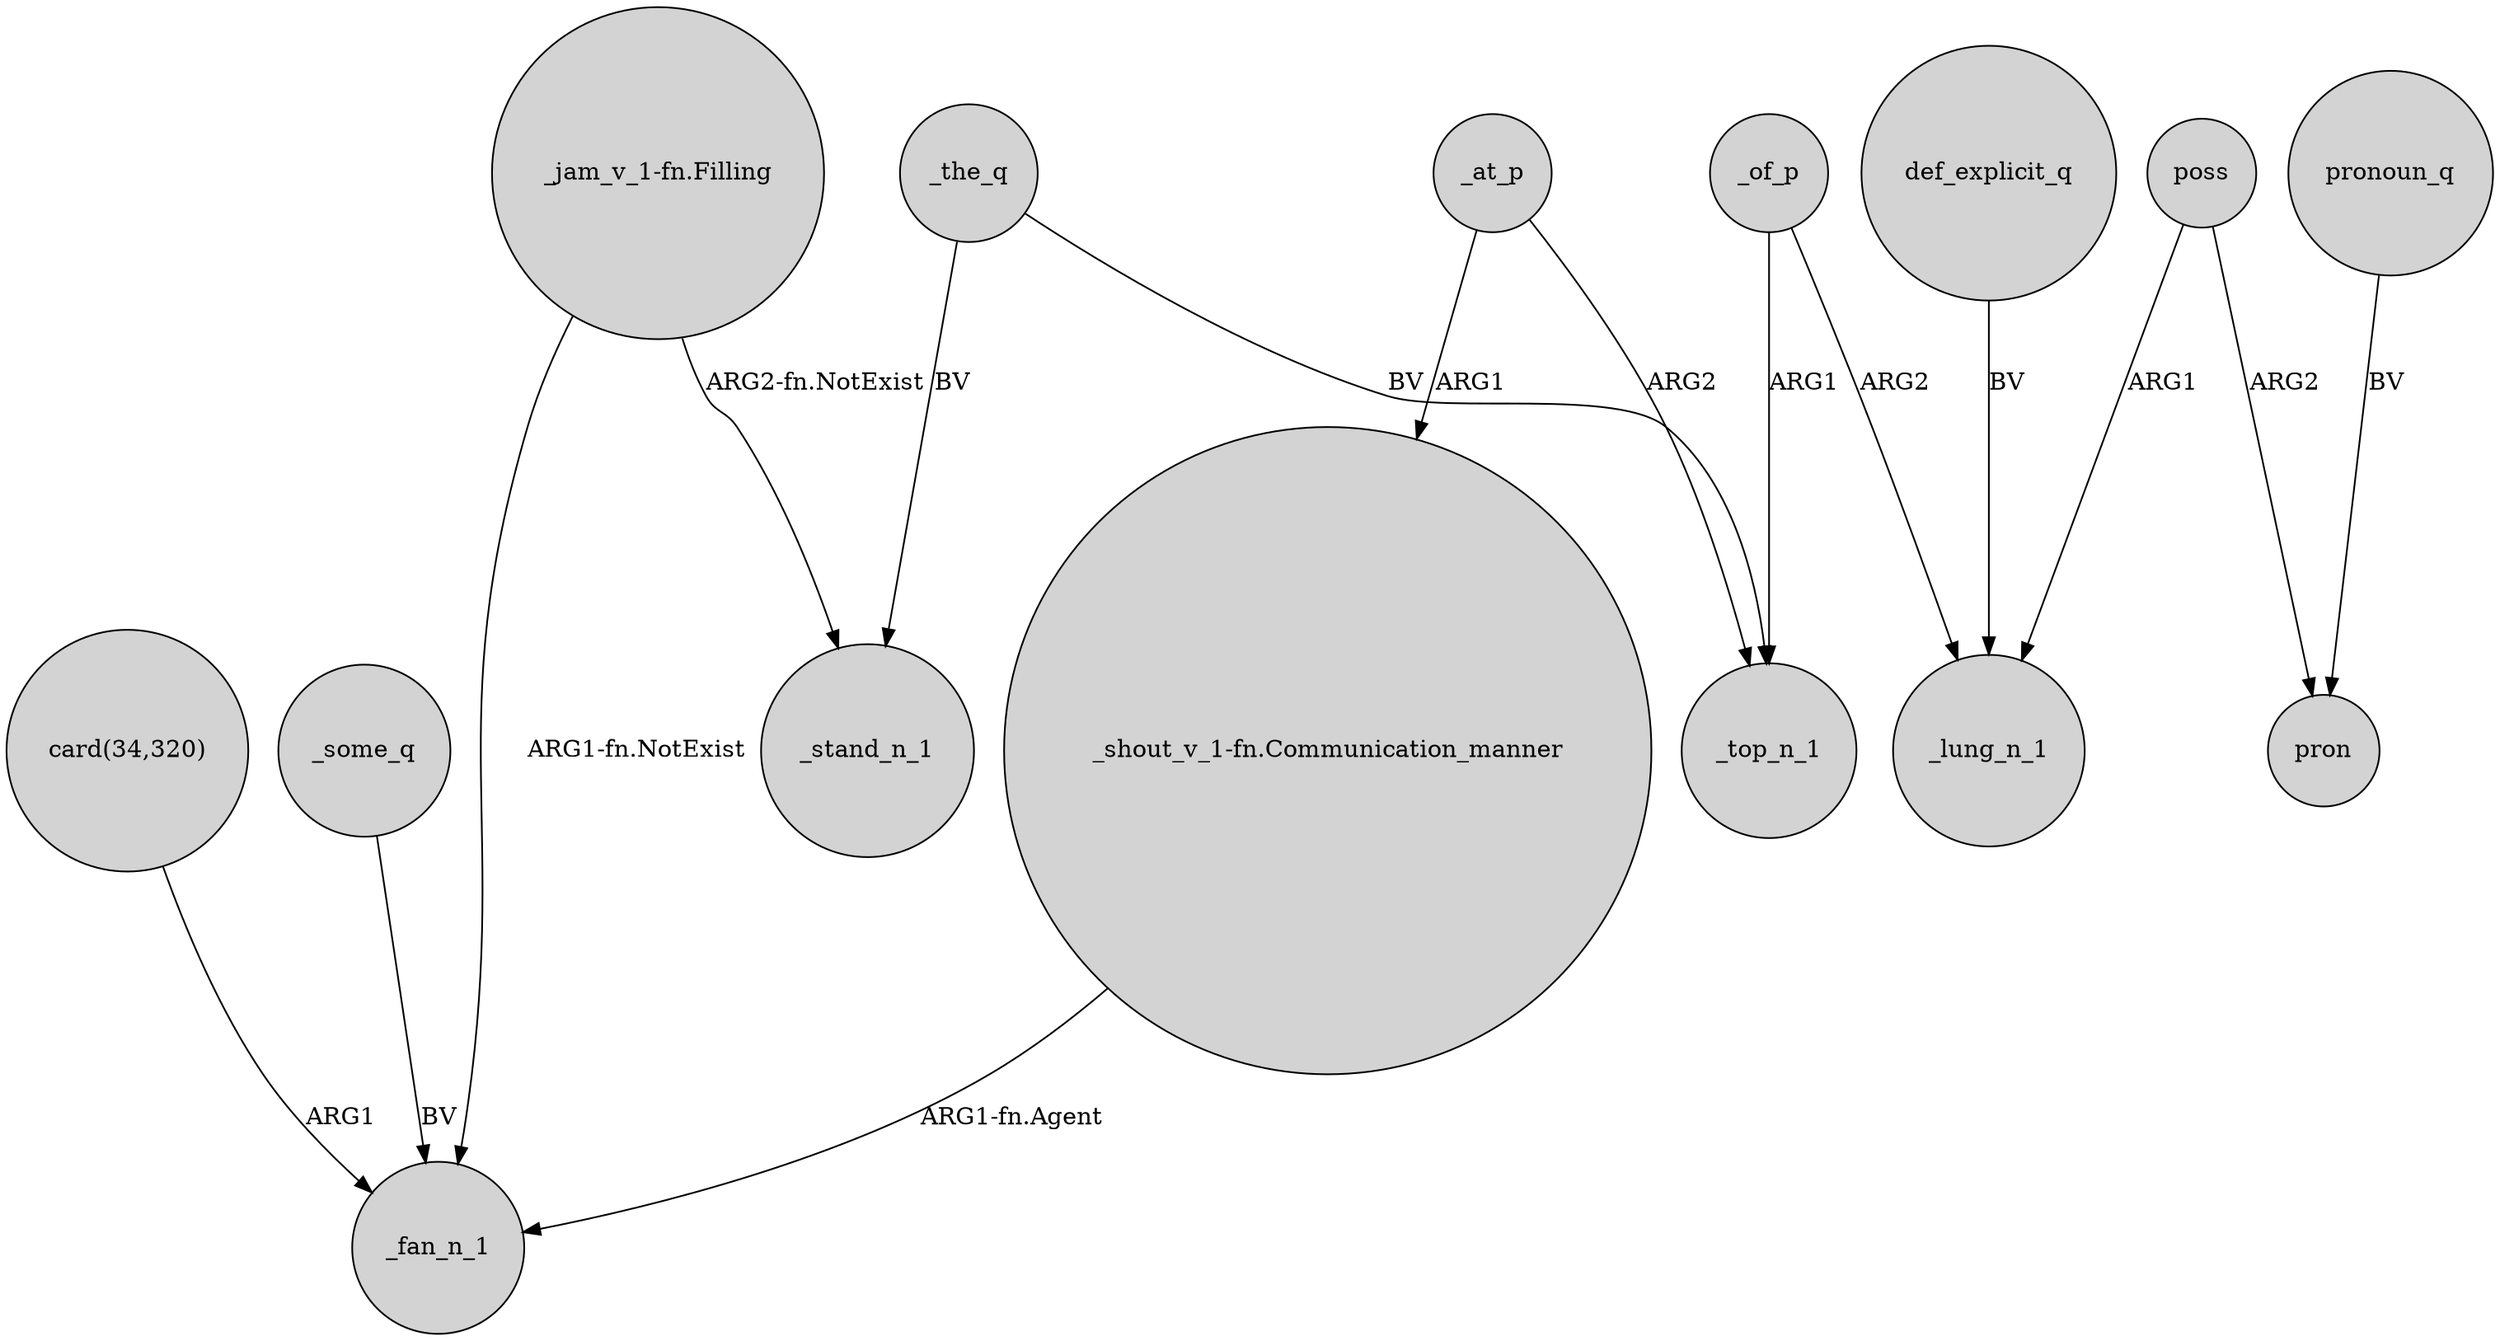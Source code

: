 digraph {
	node [shape=circle style=filled]
	"_shout_v_1-fn.Communication_manner" -> _fan_n_1 [label="ARG1-fn.Agent"]
	_the_q -> _top_n_1 [label=BV]
	def_explicit_q -> _lung_n_1 [label=BV]
	"card(34,320)" -> _fan_n_1 [label=ARG1]
	_the_q -> _stand_n_1 [label=BV]
	poss -> _lung_n_1 [label=ARG1]
	poss -> pron [label=ARG2]
	pronoun_q -> pron [label=BV]
	_at_p -> _top_n_1 [label=ARG2]
	_some_q -> _fan_n_1 [label=BV]
	_of_p -> _lung_n_1 [label=ARG2]
	"_jam_v_1-fn.Filling" -> _stand_n_1 [label="ARG2-fn.NotExist"]
	_of_p -> _top_n_1 [label=ARG1]
	"_jam_v_1-fn.Filling" -> _fan_n_1 [label="ARG1-fn.NotExist"]
	_at_p -> "_shout_v_1-fn.Communication_manner" [label=ARG1]
}

